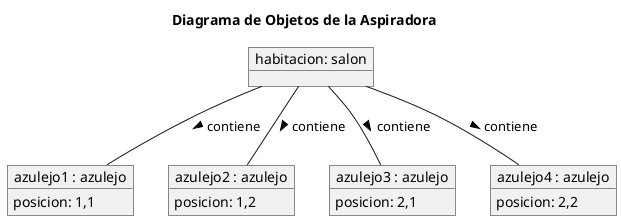 @startuml

title Diagrama de Objetos de la Aspiradora

object "habitacion: salon" as habitacion{

}
object "azulejo1 : azulejo" as azulejo1{
   posicion: 1,1

}
object "azulejo2 : azulejo" as azulejo2{
   posicion: 1,2
}
object "azulejo3 : azulejo" as azulejo3{
   posicion: 2,1
}
object "azulejo4 : azulejo" as azulejo4{
   posicion: 2,2
}
habitacion-- azulejo1: > contiene
habitacion-- azulejo2: > contiene
habitacion-- azulejo3: > contiene
habitacion-- azulejo4: > contiene


@enduml

